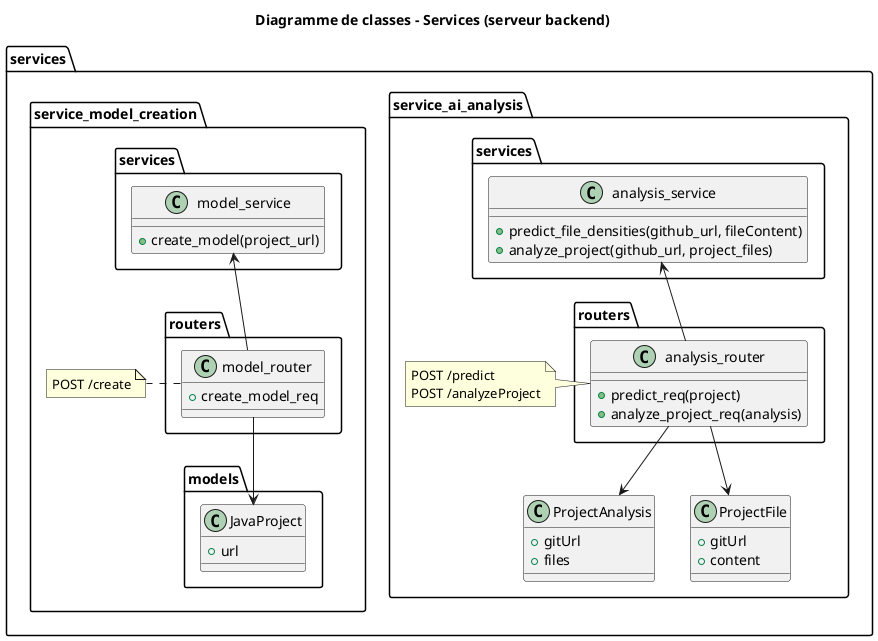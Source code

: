 @startuml
skinparam linetype polyline

title Diagramme de classes - Services (serveur backend)

package services {
    package service_ai_analysis {
        class ProjectAnalysis {
            +gitUrl
            +files
        }

        class ProjectFile {
            +gitUrl
            +content
        }

        package routers {
            class analysis_router {
                +predict_req(project)
                +analyze_project_req(analysis)
            }
        }

        note left of  analysis_router
            POST /predict
            POST /analyzeProject
        end note

        package services {
            class analysis_service {
                +predict_file_densities(github_url, fileContent)
                +analyze_project(github_url, project_files)
            }
        }

        analysis_router -d-> ProjectAnalysis
        analysis_router -d-> ProjectFile
        analysis_router -u-> analysis_service
    }

    package service_model_creation {
        package models {
            class JavaProject {
                +url
            }
        }

        package routers {
            class model_router {
                +create_model_req
            }
        }

        note right of  model_router
            POST /create
        end note

        package services {
            class model_service {
                +create_model(project_url)
            }
        }

        model_router --> JavaProject
        model_router -u-> model_service
    }
}

@enduml